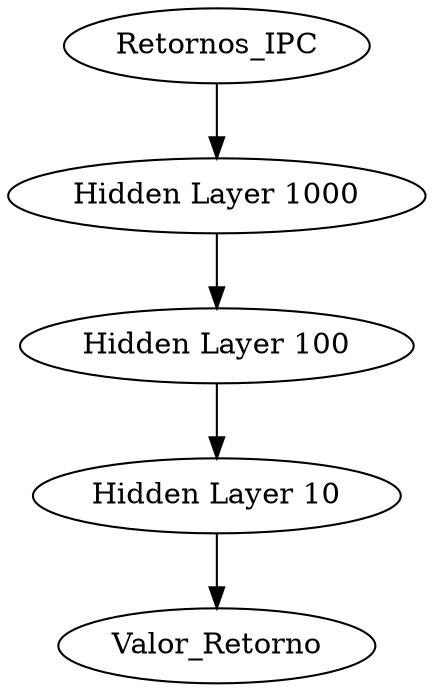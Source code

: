 // Neural Network
digraph {
	A [label=Retornos_IPC]
	B [label="Hidden Layer 1000"]
	C [label="Hidden Layer 100"]
	D [label="Hidden Layer 10"]
	E [label=Valor_Retorno]
	A -> B
	B -> C
	C -> D
	D -> E
}
